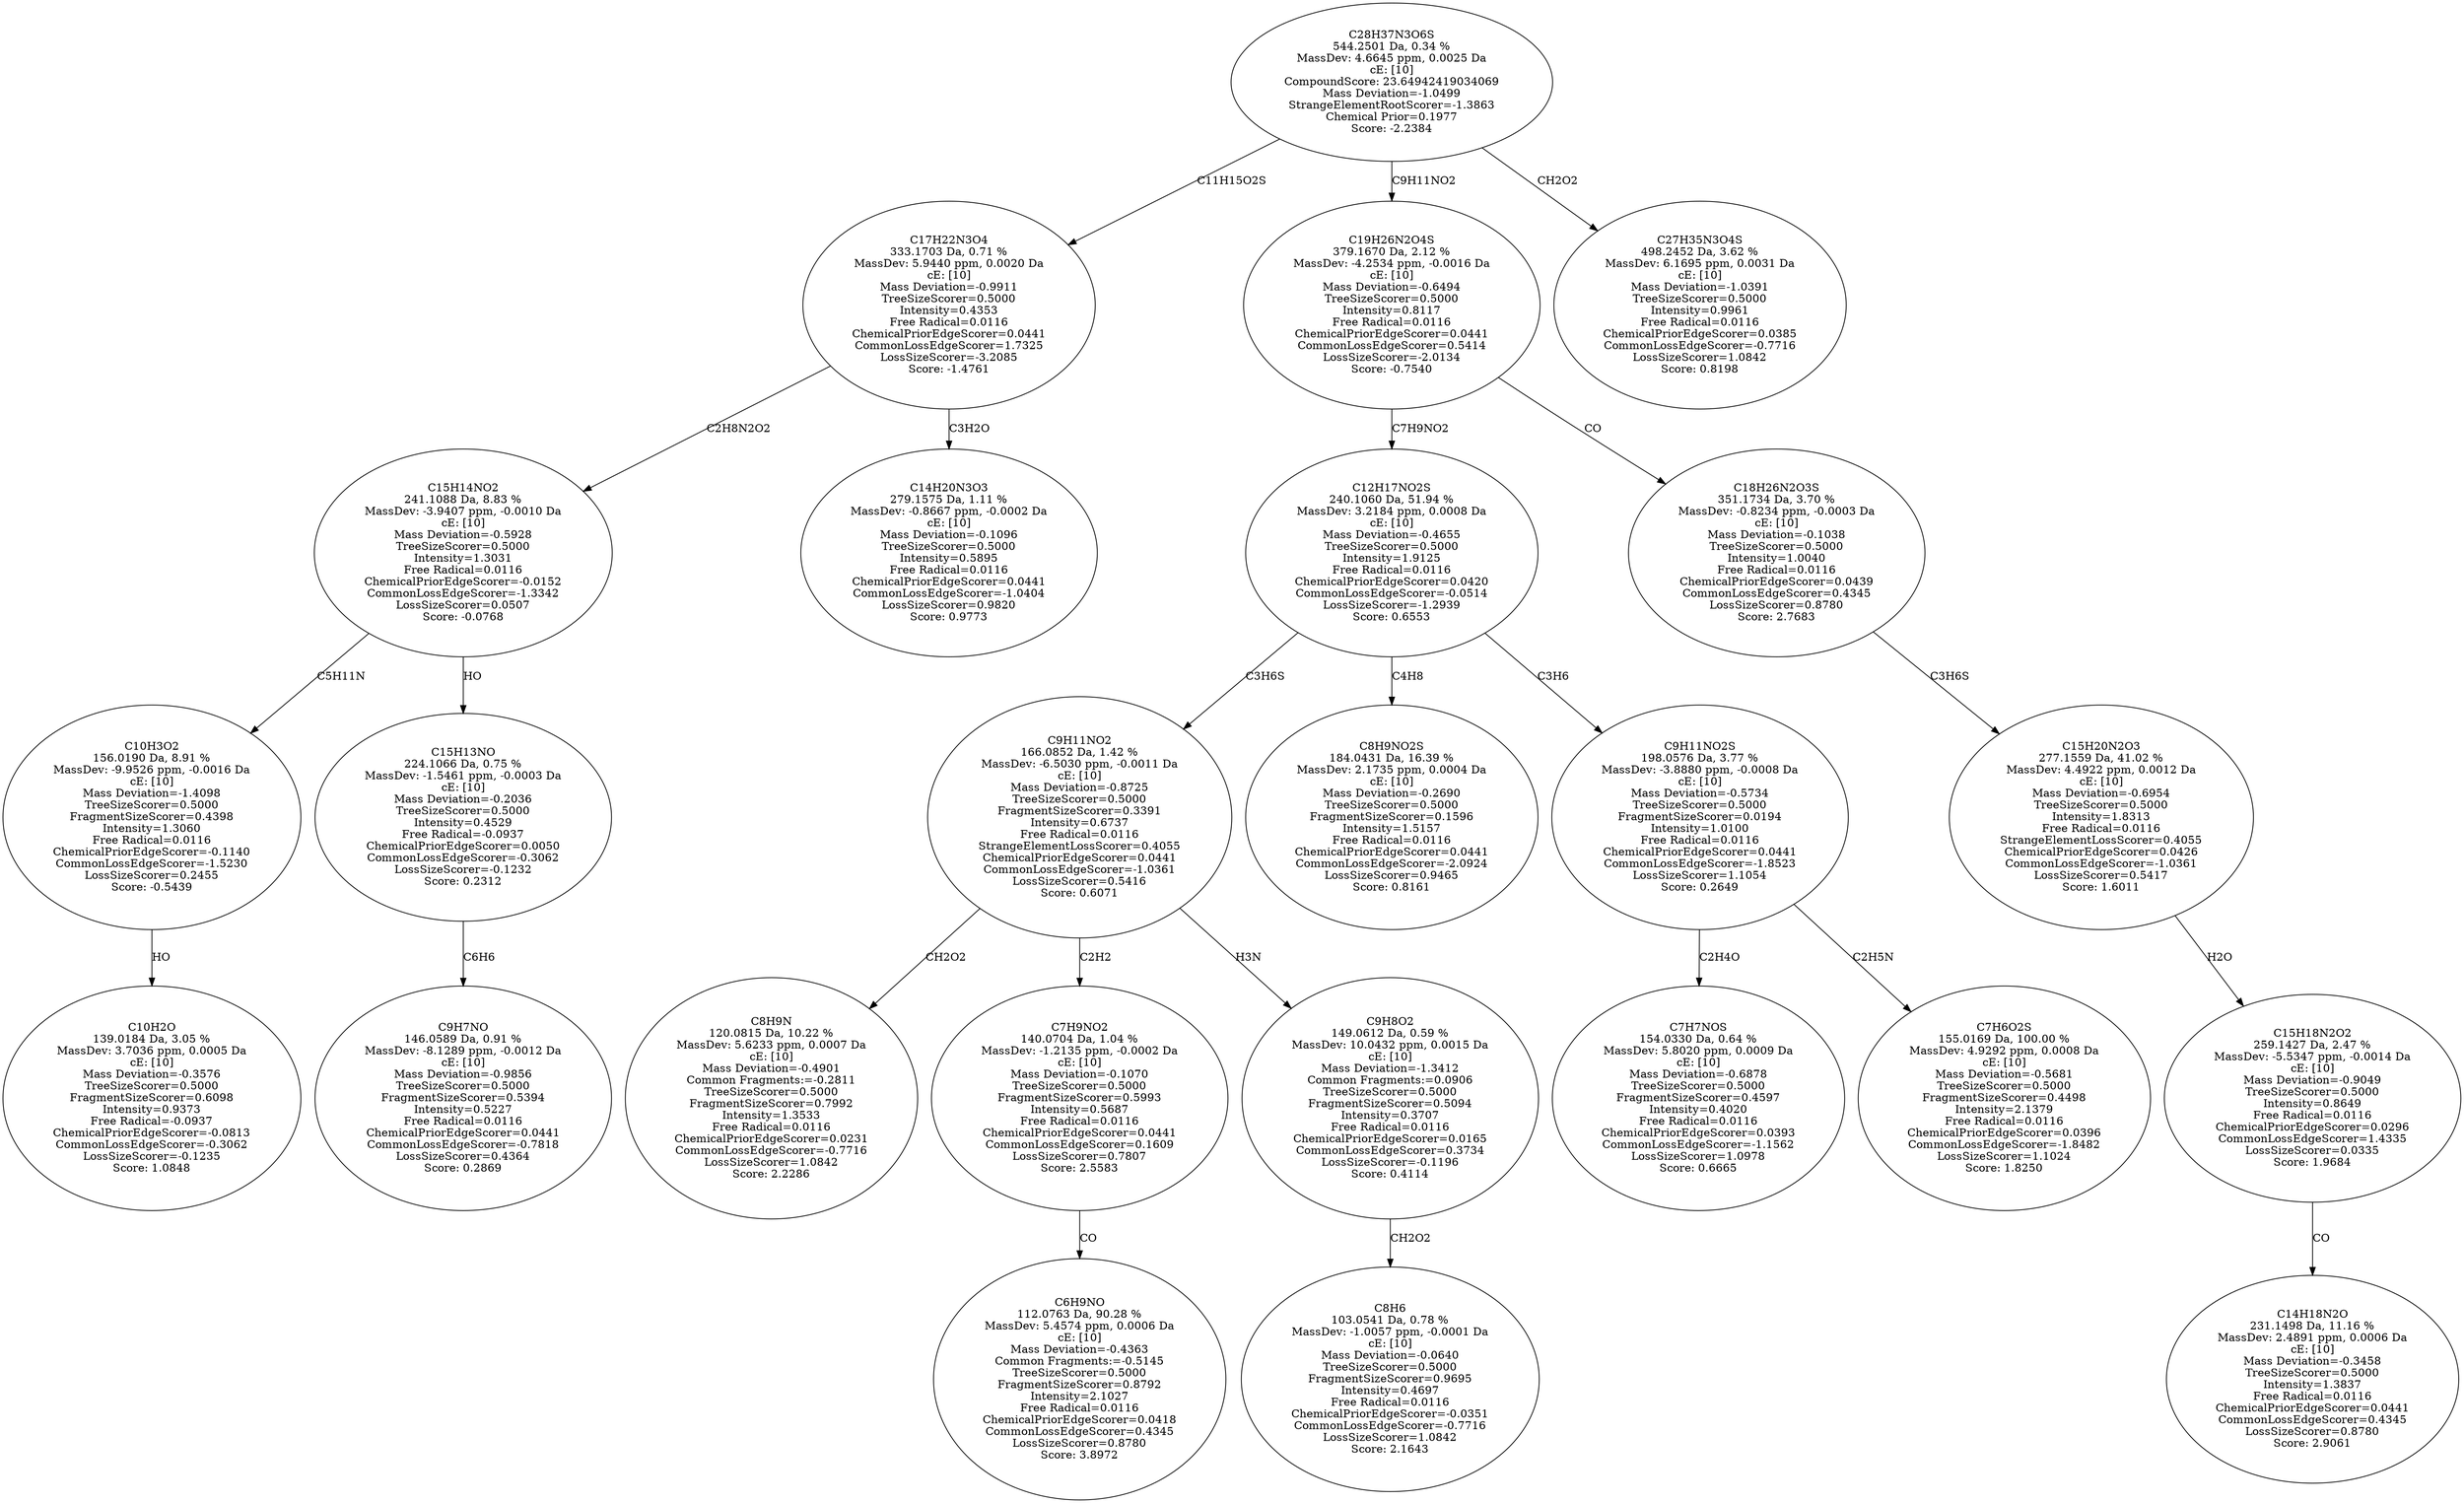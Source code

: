strict digraph {
v1 [label="C10H2O\n139.0184 Da, 3.05 %\nMassDev: 3.7036 ppm, 0.0005 Da\ncE: [10]\nMass Deviation=-0.3576\nTreeSizeScorer=0.5000\nFragmentSizeScorer=0.6098\nIntensity=0.9373\nFree Radical=-0.0937\nChemicalPriorEdgeScorer=-0.0813\nCommonLossEdgeScorer=-0.3062\nLossSizeScorer=-0.1235\nScore: 1.0848"];
v2 [label="C10H3O2\n156.0190 Da, 8.91 %\nMassDev: -9.9526 ppm, -0.0016 Da\ncE: [10]\nMass Deviation=-1.4098\nTreeSizeScorer=0.5000\nFragmentSizeScorer=0.4398\nIntensity=1.3060\nFree Radical=0.0116\nChemicalPriorEdgeScorer=-0.1140\nCommonLossEdgeScorer=-1.5230\nLossSizeScorer=0.2455\nScore: -0.5439"];
v3 [label="C9H7NO\n146.0589 Da, 0.91 %\nMassDev: -8.1289 ppm, -0.0012 Da\ncE: [10]\nMass Deviation=-0.9856\nTreeSizeScorer=0.5000\nFragmentSizeScorer=0.5394\nIntensity=0.5227\nFree Radical=0.0116\nChemicalPriorEdgeScorer=0.0441\nCommonLossEdgeScorer=-0.7818\nLossSizeScorer=0.4364\nScore: 0.2869"];
v4 [label="C15H13NO\n224.1066 Da, 0.75 %\nMassDev: -1.5461 ppm, -0.0003 Da\ncE: [10]\nMass Deviation=-0.2036\nTreeSizeScorer=0.5000\nIntensity=0.4529\nFree Radical=-0.0937\nChemicalPriorEdgeScorer=0.0050\nCommonLossEdgeScorer=-0.3062\nLossSizeScorer=-0.1232\nScore: 0.2312"];
v5 [label="C15H14NO2\n241.1088 Da, 8.83 %\nMassDev: -3.9407 ppm, -0.0010 Da\ncE: [10]\nMass Deviation=-0.5928\nTreeSizeScorer=0.5000\nIntensity=1.3031\nFree Radical=0.0116\nChemicalPriorEdgeScorer=-0.0152\nCommonLossEdgeScorer=-1.3342\nLossSizeScorer=0.0507\nScore: -0.0768"];
v6 [label="C14H20N3O3\n279.1575 Da, 1.11 %\nMassDev: -0.8667 ppm, -0.0002 Da\ncE: [10]\nMass Deviation=-0.1096\nTreeSizeScorer=0.5000\nIntensity=0.5895\nFree Radical=0.0116\nChemicalPriorEdgeScorer=0.0441\nCommonLossEdgeScorer=-1.0404\nLossSizeScorer=0.9820\nScore: 0.9773"];
v7 [label="C17H22N3O4\n333.1703 Da, 0.71 %\nMassDev: 5.9440 ppm, 0.0020 Da\ncE: [10]\nMass Deviation=-0.9911\nTreeSizeScorer=0.5000\nIntensity=0.4353\nFree Radical=0.0116\nChemicalPriorEdgeScorer=0.0441\nCommonLossEdgeScorer=1.7325\nLossSizeScorer=-3.2085\nScore: -1.4761"];
v8 [label="C8H9N\n120.0815 Da, 10.22 %\nMassDev: 5.6233 ppm, 0.0007 Da\ncE: [10]\nMass Deviation=-0.4901\nCommon Fragments:=-0.2811\nTreeSizeScorer=0.5000\nFragmentSizeScorer=0.7992\nIntensity=1.3533\nFree Radical=0.0116\nChemicalPriorEdgeScorer=0.0231\nCommonLossEdgeScorer=-0.7716\nLossSizeScorer=1.0842\nScore: 2.2286"];
v9 [label="C6H9NO\n112.0763 Da, 90.28 %\nMassDev: 5.4574 ppm, 0.0006 Da\ncE: [10]\nMass Deviation=-0.4363\nCommon Fragments:=-0.5145\nTreeSizeScorer=0.5000\nFragmentSizeScorer=0.8792\nIntensity=2.1027\nFree Radical=0.0116\nChemicalPriorEdgeScorer=0.0418\nCommonLossEdgeScorer=0.4345\nLossSizeScorer=0.8780\nScore: 3.8972"];
v10 [label="C7H9NO2\n140.0704 Da, 1.04 %\nMassDev: -1.2135 ppm, -0.0002 Da\ncE: [10]\nMass Deviation=-0.1070\nTreeSizeScorer=0.5000\nFragmentSizeScorer=0.5993\nIntensity=0.5687\nFree Radical=0.0116\nChemicalPriorEdgeScorer=0.0441\nCommonLossEdgeScorer=0.1609\nLossSizeScorer=0.7807\nScore: 2.5583"];
v11 [label="C8H6\n103.0541 Da, 0.78 %\nMassDev: -1.0057 ppm, -0.0001 Da\ncE: [10]\nMass Deviation=-0.0640\nTreeSizeScorer=0.5000\nFragmentSizeScorer=0.9695\nIntensity=0.4697\nFree Radical=0.0116\nChemicalPriorEdgeScorer=-0.0351\nCommonLossEdgeScorer=-0.7716\nLossSizeScorer=1.0842\nScore: 2.1643"];
v12 [label="C9H8O2\n149.0612 Da, 0.59 %\nMassDev: 10.0432 ppm, 0.0015 Da\ncE: [10]\nMass Deviation=-1.3412\nCommon Fragments:=0.0906\nTreeSizeScorer=0.5000\nFragmentSizeScorer=0.5094\nIntensity=0.3707\nFree Radical=0.0116\nChemicalPriorEdgeScorer=0.0165\nCommonLossEdgeScorer=0.3734\nLossSizeScorer=-0.1196\nScore: 0.4114"];
v13 [label="C9H11NO2\n166.0852 Da, 1.42 %\nMassDev: -6.5030 ppm, -0.0011 Da\ncE: [10]\nMass Deviation=-0.8725\nTreeSizeScorer=0.5000\nFragmentSizeScorer=0.3391\nIntensity=0.6737\nFree Radical=0.0116\nStrangeElementLossScorer=0.4055\nChemicalPriorEdgeScorer=0.0441\nCommonLossEdgeScorer=-1.0361\nLossSizeScorer=0.5416\nScore: 0.6071"];
v14 [label="C8H9NO2S\n184.0431 Da, 16.39 %\nMassDev: 2.1735 ppm, 0.0004 Da\ncE: [10]\nMass Deviation=-0.2690\nTreeSizeScorer=0.5000\nFragmentSizeScorer=0.1596\nIntensity=1.5157\nFree Radical=0.0116\nChemicalPriorEdgeScorer=0.0441\nCommonLossEdgeScorer=-2.0924\nLossSizeScorer=0.9465\nScore: 0.8161"];
v15 [label="C7H7NOS\n154.0330 Da, 0.64 %\nMassDev: 5.8020 ppm, 0.0009 Da\ncE: [10]\nMass Deviation=-0.6878\nTreeSizeScorer=0.5000\nFragmentSizeScorer=0.4597\nIntensity=0.4020\nFree Radical=0.0116\nChemicalPriorEdgeScorer=0.0393\nCommonLossEdgeScorer=-1.1562\nLossSizeScorer=1.0978\nScore: 0.6665"];
v16 [label="C7H6O2S\n155.0169 Da, 100.00 %\nMassDev: 4.9292 ppm, 0.0008 Da\ncE: [10]\nMass Deviation=-0.5681\nTreeSizeScorer=0.5000\nFragmentSizeScorer=0.4498\nIntensity=2.1379\nFree Radical=0.0116\nChemicalPriorEdgeScorer=0.0396\nCommonLossEdgeScorer=-1.8482\nLossSizeScorer=1.1024\nScore: 1.8250"];
v17 [label="C9H11NO2S\n198.0576 Da, 3.77 %\nMassDev: -3.8880 ppm, -0.0008 Da\ncE: [10]\nMass Deviation=-0.5734\nTreeSizeScorer=0.5000\nFragmentSizeScorer=0.0194\nIntensity=1.0100\nFree Radical=0.0116\nChemicalPriorEdgeScorer=0.0441\nCommonLossEdgeScorer=-1.8523\nLossSizeScorer=1.1054\nScore: 0.2649"];
v18 [label="C12H17NO2S\n240.1060 Da, 51.94 %\nMassDev: 3.2184 ppm, 0.0008 Da\ncE: [10]\nMass Deviation=-0.4655\nTreeSizeScorer=0.5000\nIntensity=1.9125\nFree Radical=0.0116\nChemicalPriorEdgeScorer=0.0420\nCommonLossEdgeScorer=-0.0514\nLossSizeScorer=-1.2939\nScore: 0.6553"];
v19 [label="C14H18N2O\n231.1498 Da, 11.16 %\nMassDev: 2.4891 ppm, 0.0006 Da\ncE: [10]\nMass Deviation=-0.3458\nTreeSizeScorer=0.5000\nIntensity=1.3837\nFree Radical=0.0116\nChemicalPriorEdgeScorer=0.0441\nCommonLossEdgeScorer=0.4345\nLossSizeScorer=0.8780\nScore: 2.9061"];
v20 [label="C15H18N2O2\n259.1427 Da, 2.47 %\nMassDev: -5.5347 ppm, -0.0014 Da\ncE: [10]\nMass Deviation=-0.9049\nTreeSizeScorer=0.5000\nIntensity=0.8649\nFree Radical=0.0116\nChemicalPriorEdgeScorer=0.0296\nCommonLossEdgeScorer=1.4335\nLossSizeScorer=0.0335\nScore: 1.9684"];
v21 [label="C15H20N2O3\n277.1559 Da, 41.02 %\nMassDev: 4.4922 ppm, 0.0012 Da\ncE: [10]\nMass Deviation=-0.6954\nTreeSizeScorer=0.5000\nIntensity=1.8313\nFree Radical=0.0116\nStrangeElementLossScorer=0.4055\nChemicalPriorEdgeScorer=0.0426\nCommonLossEdgeScorer=-1.0361\nLossSizeScorer=0.5417\nScore: 1.6011"];
v22 [label="C18H26N2O3S\n351.1734 Da, 3.70 %\nMassDev: -0.8234 ppm, -0.0003 Da\ncE: [10]\nMass Deviation=-0.1038\nTreeSizeScorer=0.5000\nIntensity=1.0040\nFree Radical=0.0116\nChemicalPriorEdgeScorer=0.0439\nCommonLossEdgeScorer=0.4345\nLossSizeScorer=0.8780\nScore: 2.7683"];
v23 [label="C19H26N2O4S\n379.1670 Da, 2.12 %\nMassDev: -4.2534 ppm, -0.0016 Da\ncE: [10]\nMass Deviation=-0.6494\nTreeSizeScorer=0.5000\nIntensity=0.8117\nFree Radical=0.0116\nChemicalPriorEdgeScorer=0.0441\nCommonLossEdgeScorer=0.5414\nLossSizeScorer=-2.0134\nScore: -0.7540"];
v24 [label="C27H35N3O4S\n498.2452 Da, 3.62 %\nMassDev: 6.1695 ppm, 0.0031 Da\ncE: [10]\nMass Deviation=-1.0391\nTreeSizeScorer=0.5000\nIntensity=0.9961\nFree Radical=0.0116\nChemicalPriorEdgeScorer=0.0385\nCommonLossEdgeScorer=-0.7716\nLossSizeScorer=1.0842\nScore: 0.8198"];
v25 [label="C28H37N3O6S\n544.2501 Da, 0.34 %\nMassDev: 4.6645 ppm, 0.0025 Da\ncE: [10]\nCompoundScore: 23.64942419034069\nMass Deviation=-1.0499\nStrangeElementRootScorer=-1.3863\nChemical Prior=0.1977\nScore: -2.2384"];
v2 -> v1 [label="HO"];
v5 -> v2 [label="C5H11N"];
v4 -> v3 [label="C6H6"];
v5 -> v4 [label="HO"];
v7 -> v5 [label="C2H8N2O2"];
v7 -> v6 [label="C3H2O"];
v25 -> v7 [label="C11H15O2S"];
v13 -> v8 [label="CH2O2"];
v10 -> v9 [label="CO"];
v13 -> v10 [label="C2H2"];
v12 -> v11 [label="CH2O2"];
v13 -> v12 [label="H3N"];
v18 -> v13 [label="C3H6S"];
v18 -> v14 [label="C4H8"];
v17 -> v15 [label="C2H4O"];
v17 -> v16 [label="C2H5N"];
v18 -> v17 [label="C3H6"];
v23 -> v18 [label="C7H9NO2"];
v20 -> v19 [label="CO"];
v21 -> v20 [label="H2O"];
v22 -> v21 [label="C3H6S"];
v23 -> v22 [label="CO"];
v25 -> v23 [label="C9H11NO2"];
v25 -> v24 [label="CH2O2"];
}